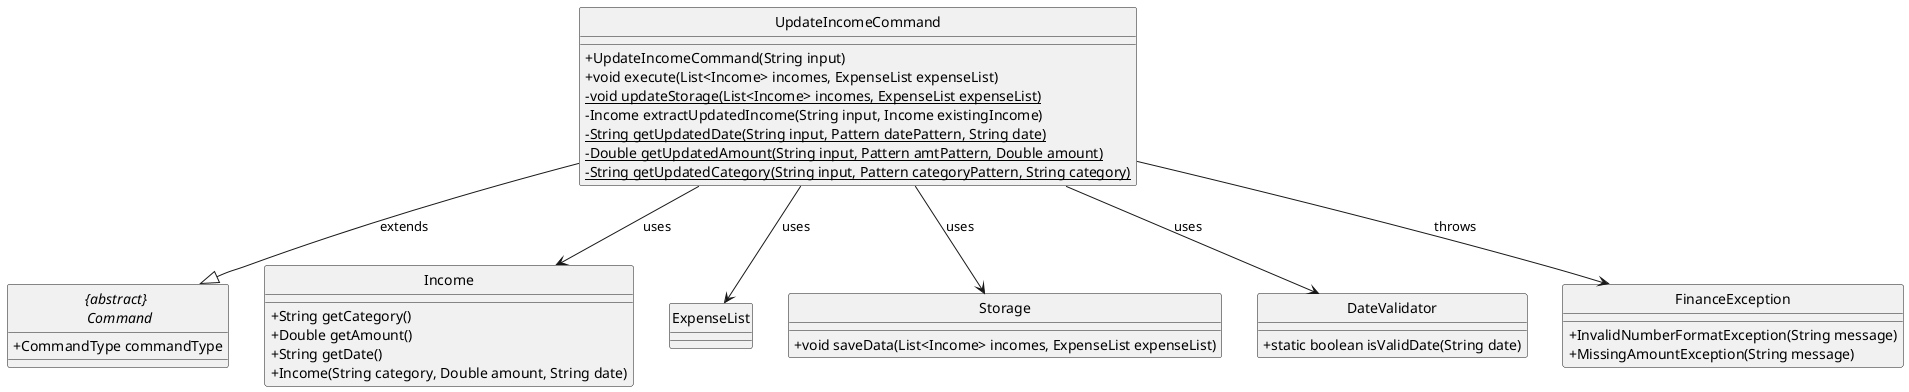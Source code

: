 @startuml

hide circle
skinparam classAttributeIconSize 0


        class UpdateIncomeCommand {

            + UpdateIncomeCommand(String input)
            + void execute(List<Income> incomes, ExpenseList expenseList)
            - {static} void updateStorage(List<Income> incomes, ExpenseList expenseList)
            - Income extractUpdatedIncome(String input, Income existingIncome)
            - {static} String getUpdatedDate(String input, Pattern datePattern, String date)
            - {static} Double getUpdatedAmount(String input, Pattern amtPattern, Double amount)
            - {static} String getUpdatedCategory(String input, Pattern categoryPattern, String category)
        }
        abstract class "{abstract} \n Command" {
            + CommandType commandType
        }




    class Income {
        + String getCategory()
        + Double getAmount()
        + String getDate()
        + Income(String category, Double amount, String date)
    }

    class ExpenseList {}

    class Storage {
        + void saveData(List<Income> incomes, ExpenseList expenseList)
    }

    class DateValidator {
        + static boolean isValidDate(String date)
    }

    class FinanceException {
        + InvalidNumberFormatException(String message)
        + MissingAmountException(String message)
    }


UpdateIncomeCommand --|> "{abstract} \n Command" : extends
UpdateIncomeCommand --> Income : uses
UpdateIncomeCommand --> ExpenseList : uses
UpdateIncomeCommand --> Storage : uses
UpdateIncomeCommand --> DateValidator : uses
UpdateIncomeCommand --> FinanceException: throws

@enduml